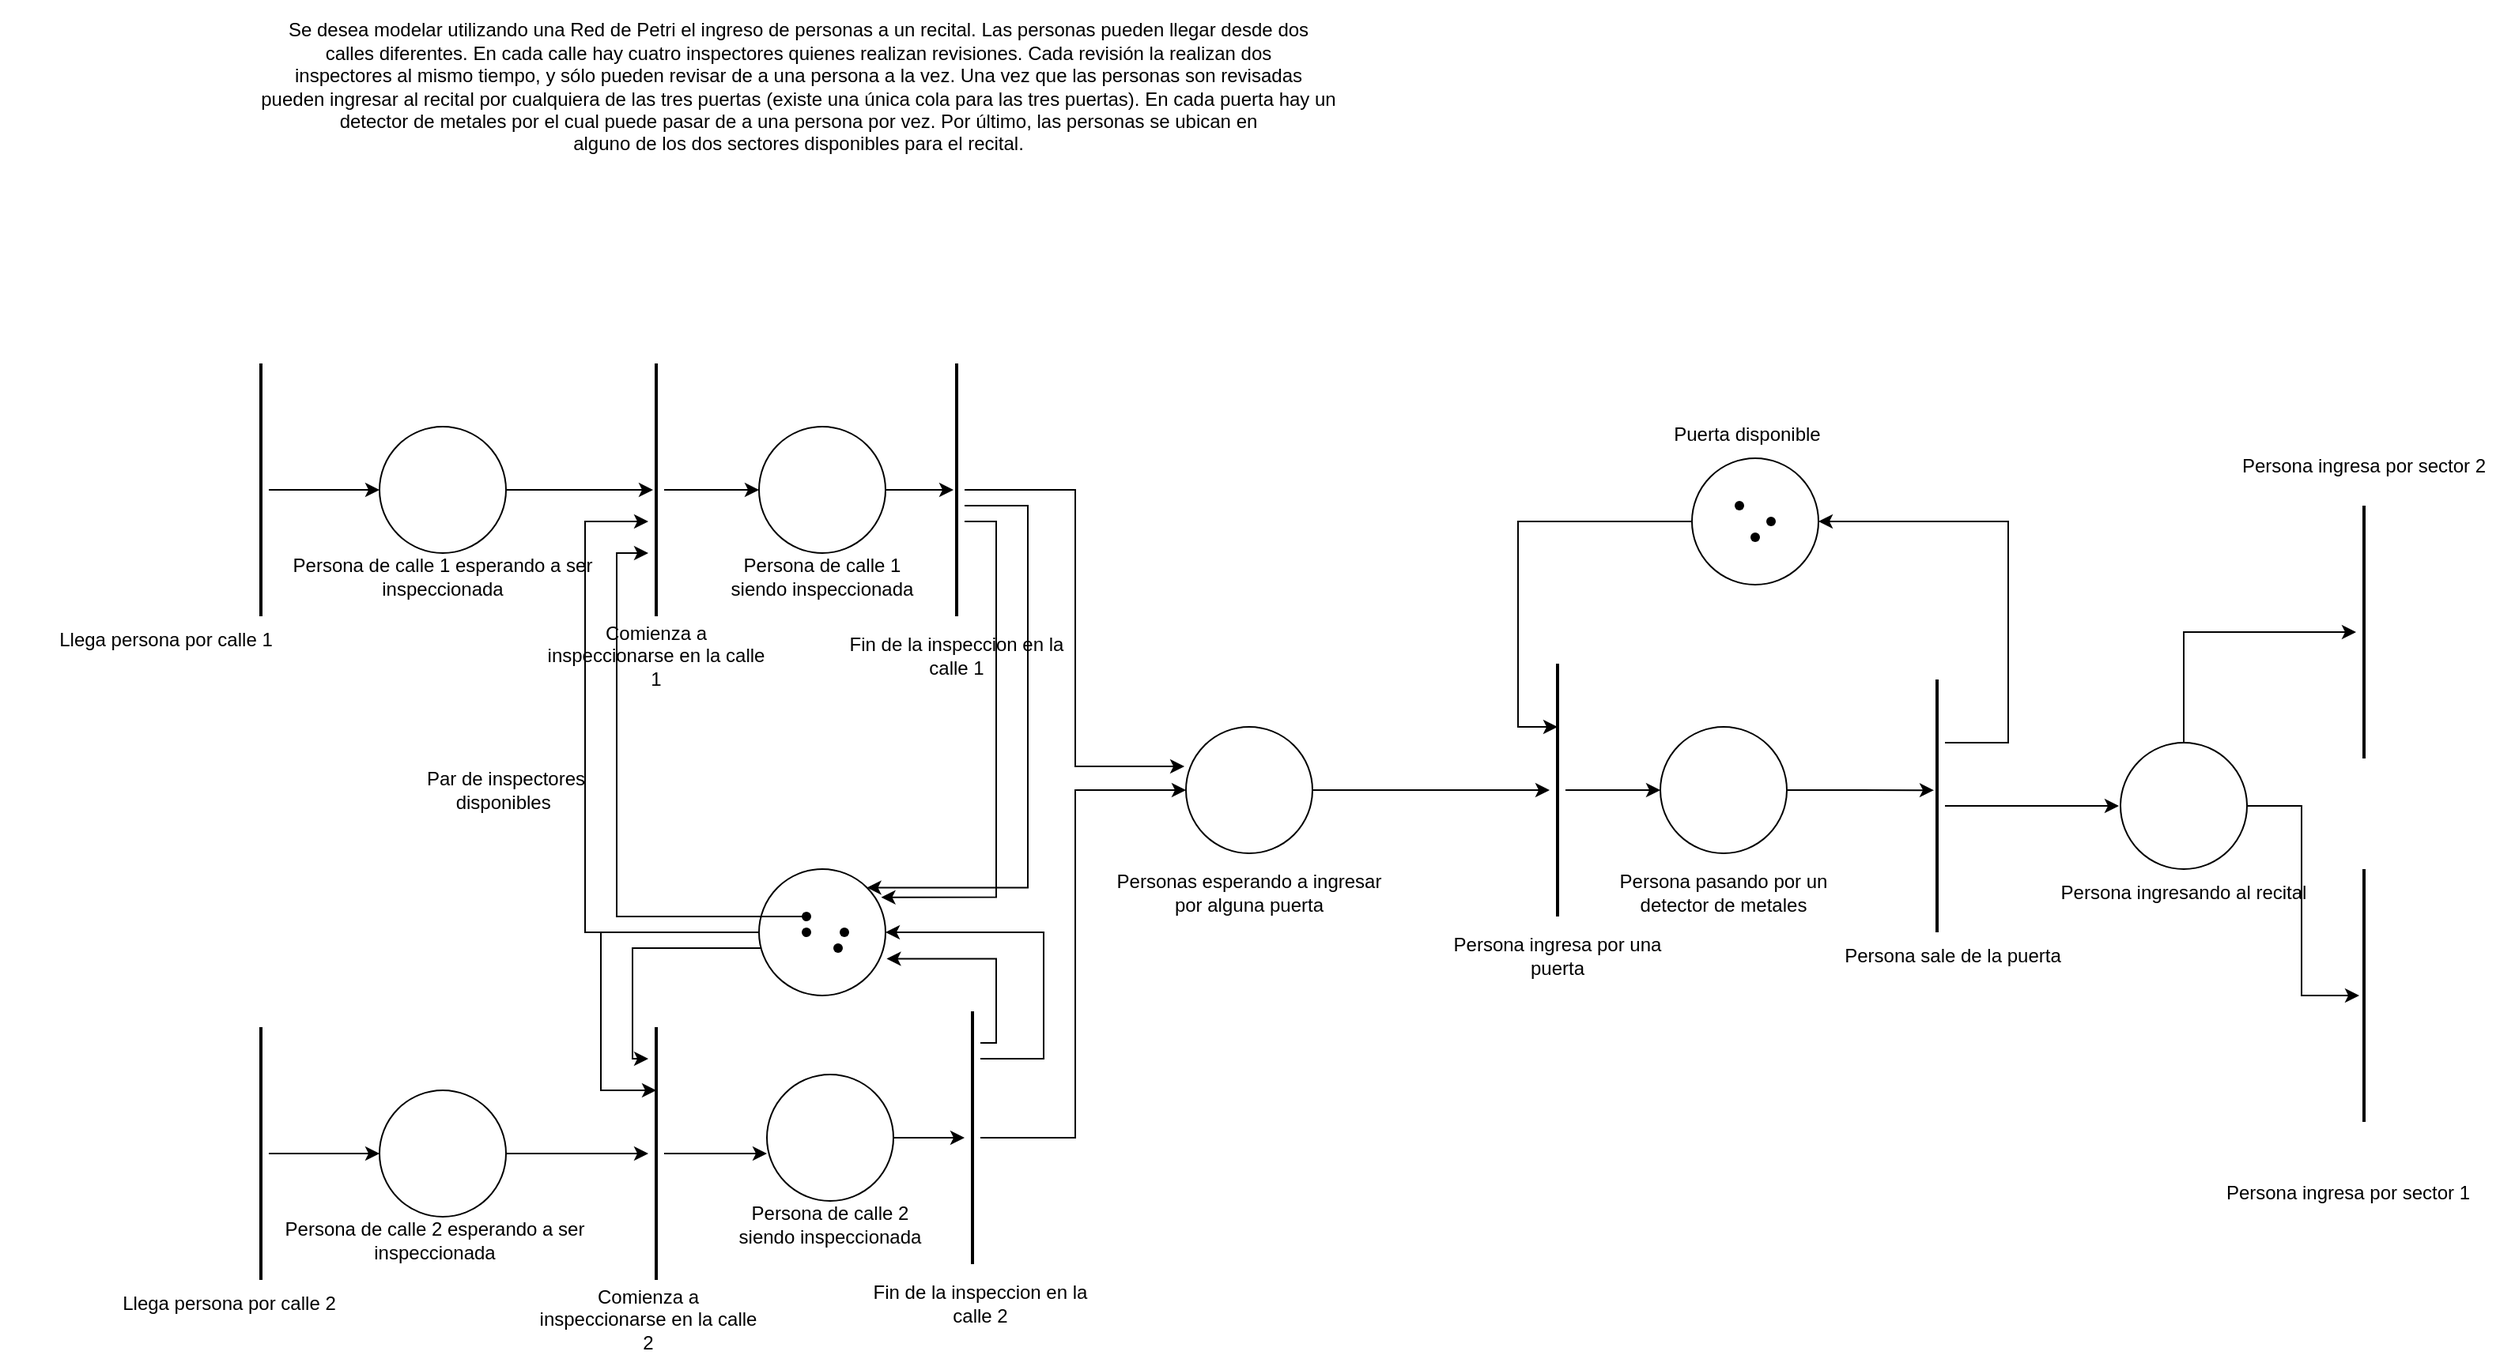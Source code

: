<mxfile version="15.4.0" type="device"><diagram id="Li_eLuzpQjLItS9r6Dea" name="Página-1"><mxGraphModel dx="2153" dy="806" grid="1" gridSize="10" guides="1" tooltips="1" connect="1" arrows="1" fold="1" page="1" pageScale="1" pageWidth="827" pageHeight="1169" math="0" shadow="0"><root><mxCell id="0"/><mxCell id="1" parent="0"/><mxCell id="nPYVZiUt-ljI16mxqIvp-1" value="Se desea modelar utilizando una Red de Petri el ingreso de personas a un recital. Las personas pueden llegar desde dos&lt;br&gt;calles diferentes. En cada calle hay cuatro inspectores quienes realizan revisiones. Cada revisión la realizan dos&lt;br&gt;inspectores al mismo tiempo, y sólo pueden revisar de a una persona a la vez. Una vez que las personas son revisadas&lt;br&gt;pueden ingresar al recital por cualquiera de las tres puertas (existe una única cola para las tres puertas). En cada puerta&amp;nbsp;&lt;span&gt;hay un detector de metales por el cual puede pasar de a una persona por vez. Por último, las personas se ubican en&lt;/span&gt;&lt;div&gt;alguno de los dos sectores disponibles para el recital.&lt;/div&gt;" style="text;html=1;strokeColor=none;fillColor=none;align=center;verticalAlign=middle;whiteSpace=wrap;rounded=0;" parent="1" vertex="1"><mxGeometry x="60" y="50" width="690" height="110" as="geometry"/></mxCell><mxCell id="nPYVZiUt-ljI16mxqIvp-4" style="edgeStyle=orthogonalEdgeStyle;rounded=0;orthogonalLoop=1;jettySize=auto;html=1;entryX=0;entryY=0.5;entryDx=0;entryDy=0;" parent="1" source="nPYVZiUt-ljI16mxqIvp-2" target="nPYVZiUt-ljI16mxqIvp-3" edge="1"><mxGeometry relative="1" as="geometry"/></mxCell><mxCell id="nPYVZiUt-ljI16mxqIvp-2" value="" style="line;strokeWidth=2;direction=south;html=1;" parent="1" vertex="1"><mxGeometry x="60" y="280" width="10" height="160" as="geometry"/></mxCell><mxCell id="nPYVZiUt-ljI16mxqIvp-7" style="edgeStyle=orthogonalEdgeStyle;rounded=0;orthogonalLoop=1;jettySize=auto;html=1;entryX=0.5;entryY=0.7;entryDx=0;entryDy=0;entryPerimeter=0;" parent="1" source="nPYVZiUt-ljI16mxqIvp-3" target="nPYVZiUt-ljI16mxqIvp-6" edge="1"><mxGeometry relative="1" as="geometry"/></mxCell><mxCell id="nPYVZiUt-ljI16mxqIvp-3" value="" style="ellipse;whiteSpace=wrap;html=1;aspect=fixed;" parent="1" vertex="1"><mxGeometry x="140" y="320" width="80" height="80" as="geometry"/></mxCell><mxCell id="nPYVZiUt-ljI16mxqIvp-12" style="edgeStyle=orthogonalEdgeStyle;rounded=0;orthogonalLoop=1;jettySize=auto;html=1;entryX=0.5;entryY=0.7;entryDx=0;entryDy=0;entryPerimeter=0;" parent="1" source="nPYVZiUt-ljI16mxqIvp-5" target="nPYVZiUt-ljI16mxqIvp-11" edge="1"><mxGeometry relative="1" as="geometry"/></mxCell><mxCell id="nPYVZiUt-ljI16mxqIvp-5" value="" style="ellipse;whiteSpace=wrap;html=1;aspect=fixed;" parent="1" vertex="1"><mxGeometry x="380" y="320" width="80" height="80" as="geometry"/></mxCell><mxCell id="nPYVZiUt-ljI16mxqIvp-10" style="edgeStyle=orthogonalEdgeStyle;rounded=0;orthogonalLoop=1;jettySize=auto;html=1;entryX=0;entryY=0.5;entryDx=0;entryDy=0;" parent="1" source="nPYVZiUt-ljI16mxqIvp-6" target="nPYVZiUt-ljI16mxqIvp-5" edge="1"><mxGeometry relative="1" as="geometry"/></mxCell><mxCell id="nPYVZiUt-ljI16mxqIvp-6" value="" style="line;strokeWidth=2;direction=south;html=1;" parent="1" vertex="1"><mxGeometry x="310" y="280" width="10" height="160" as="geometry"/></mxCell><mxCell id="nPYVZiUt-ljI16mxqIvp-47" style="edgeStyle=orthogonalEdgeStyle;rounded=0;orthogonalLoop=1;jettySize=auto;html=1;entryX=-0.012;entryY=0.313;entryDx=0;entryDy=0;entryPerimeter=0;" parent="1" source="nPYVZiUt-ljI16mxqIvp-11" target="nPYVZiUt-ljI16mxqIvp-45" edge="1"><mxGeometry relative="1" as="geometry"/></mxCell><mxCell id="nz5cWIT6AxPgtwuSGqDs-9" style="edgeStyle=orthogonalEdgeStyle;rounded=0;orthogonalLoop=1;jettySize=auto;html=1;entryX=0.966;entryY=0.223;entryDx=0;entryDy=0;entryPerimeter=0;" parent="1" source="nPYVZiUt-ljI16mxqIvp-11" target="nPYVZiUt-ljI16mxqIvp-27" edge="1"><mxGeometry relative="1" as="geometry"><Array as="points"><mxPoint x="530" y="380"/><mxPoint x="530" y="618"/></Array></mxGeometry></mxCell><mxCell id="nz5cWIT6AxPgtwuSGqDs-10" style="edgeStyle=orthogonalEdgeStyle;rounded=0;orthogonalLoop=1;jettySize=auto;html=1;entryX=1;entryY=0;entryDx=0;entryDy=0;" parent="1" source="nPYVZiUt-ljI16mxqIvp-11" target="nPYVZiUt-ljI16mxqIvp-27" edge="1"><mxGeometry relative="1" as="geometry"><Array as="points"><mxPoint x="550" y="370"/><mxPoint x="550" y="612"/></Array></mxGeometry></mxCell><mxCell id="nPYVZiUt-ljI16mxqIvp-11" value="" style="line;strokeWidth=2;direction=south;html=1;" parent="1" vertex="1"><mxGeometry x="500" y="280" width="10" height="160" as="geometry"/></mxCell><mxCell id="nPYVZiUt-ljI16mxqIvp-16" value="Llega persona por calle 1" style="text;html=1;strokeColor=none;fillColor=none;align=center;verticalAlign=middle;whiteSpace=wrap;rounded=0;" parent="1" vertex="1"><mxGeometry x="-100" y="440" width="210" height="30" as="geometry"/></mxCell><mxCell id="nPYVZiUt-ljI16mxqIvp-17" value="Persona de calle 1 esperando a ser inspeccionada" style="text;html=1;strokeColor=none;fillColor=none;align=center;verticalAlign=middle;whiteSpace=wrap;rounded=0;" parent="1" vertex="1"><mxGeometry x="75" y="400" width="210" height="30" as="geometry"/></mxCell><mxCell id="nPYVZiUt-ljI16mxqIvp-18" value="Comienza a inspeccionarse en la calle 1" style="text;html=1;strokeColor=none;fillColor=none;align=center;verticalAlign=middle;whiteSpace=wrap;rounded=0;" parent="1" vertex="1"><mxGeometry x="245" y="450" width="140" height="30" as="geometry"/></mxCell><mxCell id="nPYVZiUt-ljI16mxqIvp-19" value="Persona de calle 1 siendo inspeccionada" style="text;html=1;strokeColor=none;fillColor=none;align=center;verticalAlign=middle;whiteSpace=wrap;rounded=0;" parent="1" vertex="1"><mxGeometry x="350" y="400" width="140" height="30" as="geometry"/></mxCell><mxCell id="nPYVZiUt-ljI16mxqIvp-20" value="Fin de la inspeccion en la calle 1" style="text;html=1;strokeColor=none;fillColor=none;align=center;verticalAlign=middle;whiteSpace=wrap;rounded=0;" parent="1" vertex="1"><mxGeometry x="435" y="450" width="140" height="30" as="geometry"/></mxCell><mxCell id="nPYVZiUt-ljI16mxqIvp-30" style="edgeStyle=orthogonalEdgeStyle;rounded=0;orthogonalLoop=1;jettySize=auto;html=1;entryX=0;entryY=0.5;entryDx=0;entryDy=0;" parent="1" source="nPYVZiUt-ljI16mxqIvp-22" target="nPYVZiUt-ljI16mxqIvp-23" edge="1"><mxGeometry relative="1" as="geometry"/></mxCell><mxCell id="nPYVZiUt-ljI16mxqIvp-22" value="" style="line;strokeWidth=2;direction=south;html=1;" parent="1" vertex="1"><mxGeometry x="60" y="700" width="10" height="160" as="geometry"/></mxCell><mxCell id="nPYVZiUt-ljI16mxqIvp-31" style="edgeStyle=orthogonalEdgeStyle;rounded=0;orthogonalLoop=1;jettySize=auto;html=1;" parent="1" source="nPYVZiUt-ljI16mxqIvp-23" target="nPYVZiUt-ljI16mxqIvp-24" edge="1"><mxGeometry relative="1" as="geometry"/></mxCell><mxCell id="nPYVZiUt-ljI16mxqIvp-23" value="" style="ellipse;whiteSpace=wrap;html=1;aspect=fixed;" parent="1" vertex="1"><mxGeometry x="140" y="740" width="80" height="80" as="geometry"/></mxCell><mxCell id="nPYVZiUt-ljI16mxqIvp-32" style="edgeStyle=orthogonalEdgeStyle;rounded=0;orthogonalLoop=1;jettySize=auto;html=1;entryX=0;entryY=0.625;entryDx=0;entryDy=0;entryPerimeter=0;" parent="1" source="nPYVZiUt-ljI16mxqIvp-24" target="nPYVZiUt-ljI16mxqIvp-25" edge="1"><mxGeometry relative="1" as="geometry"/></mxCell><mxCell id="nPYVZiUt-ljI16mxqIvp-24" value="" style="line;strokeWidth=2;direction=south;html=1;" parent="1" vertex="1"><mxGeometry x="310" y="700" width="10" height="160" as="geometry"/></mxCell><mxCell id="nPYVZiUt-ljI16mxqIvp-34" style="edgeStyle=orthogonalEdgeStyle;rounded=0;orthogonalLoop=1;jettySize=auto;html=1;" parent="1" source="nPYVZiUt-ljI16mxqIvp-25" target="nPYVZiUt-ljI16mxqIvp-26" edge="1"><mxGeometry relative="1" as="geometry"/></mxCell><mxCell id="nPYVZiUt-ljI16mxqIvp-25" value="" style="ellipse;whiteSpace=wrap;html=1;aspect=fixed;" parent="1" vertex="1"><mxGeometry x="385" y="730" width="80" height="80" as="geometry"/></mxCell><mxCell id="nPYVZiUt-ljI16mxqIvp-35" style="edgeStyle=orthogonalEdgeStyle;rounded=0;orthogonalLoop=1;jettySize=auto;html=1;entryX=1;entryY=0.5;entryDx=0;entryDy=0;" parent="1" source="nPYVZiUt-ljI16mxqIvp-26" target="nPYVZiUt-ljI16mxqIvp-27" edge="1"><mxGeometry relative="1" as="geometry"><Array as="points"><mxPoint x="560" y="720"/><mxPoint x="560" y="640"/></Array></mxGeometry></mxCell><mxCell id="nPYVZiUt-ljI16mxqIvp-46" style="edgeStyle=orthogonalEdgeStyle;rounded=0;orthogonalLoop=1;jettySize=auto;html=1;entryX=0;entryY=0.5;entryDx=0;entryDy=0;" parent="1" source="nPYVZiUt-ljI16mxqIvp-26" target="nPYVZiUt-ljI16mxqIvp-45" edge="1"><mxGeometry relative="1" as="geometry"><Array as="points"><mxPoint x="580" y="770"/><mxPoint x="580" y="550"/></Array></mxGeometry></mxCell><mxCell id="nz5cWIT6AxPgtwuSGqDs-6" style="edgeStyle=orthogonalEdgeStyle;rounded=0;orthogonalLoop=1;jettySize=auto;html=1;entryX=1.009;entryY=0.709;entryDx=0;entryDy=0;entryPerimeter=0;" parent="1" source="nPYVZiUt-ljI16mxqIvp-26" target="nPYVZiUt-ljI16mxqIvp-27" edge="1"><mxGeometry relative="1" as="geometry"><Array as="points"><mxPoint x="530" y="710"/><mxPoint x="530" y="657"/></Array></mxGeometry></mxCell><mxCell id="nPYVZiUt-ljI16mxqIvp-26" value="" style="line;strokeWidth=2;direction=south;html=1;" parent="1" vertex="1"><mxGeometry x="510" y="690" width="10" height="160" as="geometry"/></mxCell><mxCell id="nPYVZiUt-ljI16mxqIvp-36" style="edgeStyle=orthogonalEdgeStyle;rounded=0;orthogonalLoop=1;jettySize=auto;html=1;entryX=0.25;entryY=0.5;entryDx=0;entryDy=0;entryPerimeter=0;" parent="1" source="nPYVZiUt-ljI16mxqIvp-27" target="nPYVZiUt-ljI16mxqIvp-24" edge="1"><mxGeometry relative="1" as="geometry"><Array as="points"><mxPoint x="280" y="640"/><mxPoint x="280" y="740"/></Array></mxGeometry></mxCell><mxCell id="nz5cWIT6AxPgtwuSGqDs-5" style="edgeStyle=orthogonalEdgeStyle;rounded=0;orthogonalLoop=1;jettySize=auto;html=1;" parent="1" source="nPYVZiUt-ljI16mxqIvp-27" target="nPYVZiUt-ljI16mxqIvp-24" edge="1"><mxGeometry relative="1" as="geometry"><Array as="points"><mxPoint x="300" y="650"/><mxPoint x="300" y="720"/></Array></mxGeometry></mxCell><mxCell id="nz5cWIT6AxPgtwuSGqDs-7" style="edgeStyle=orthogonalEdgeStyle;rounded=0;orthogonalLoop=1;jettySize=auto;html=1;" parent="1" source="nPYVZiUt-ljI16mxqIvp-27" target="nPYVZiUt-ljI16mxqIvp-6" edge="1"><mxGeometry relative="1" as="geometry"><Array as="points"><mxPoint x="270" y="640"/><mxPoint x="270" y="380"/></Array></mxGeometry></mxCell><mxCell id="nPYVZiUt-ljI16mxqIvp-27" value="" style="ellipse;whiteSpace=wrap;html=1;aspect=fixed;" parent="1" vertex="1"><mxGeometry x="380" y="600" width="80" height="80" as="geometry"/></mxCell><mxCell id="nPYVZiUt-ljI16mxqIvp-28" value="" style="shape=waypoint;sketch=0;fillStyle=solid;size=6;pointerEvents=1;points=[];fillColor=none;resizable=0;rotatable=0;perimeter=centerPerimeter;snapToPoint=1;" parent="1" vertex="1"><mxGeometry x="390" y="620" width="40" height="40" as="geometry"/></mxCell><mxCell id="nPYVZiUt-ljI16mxqIvp-29" value="" style="shape=waypoint;sketch=0;fillStyle=solid;size=6;pointerEvents=1;points=[];fillColor=none;resizable=0;rotatable=0;perimeter=centerPerimeter;snapToPoint=1;" parent="1" vertex="1"><mxGeometry x="410" y="630" width="40" height="40" as="geometry"/></mxCell><mxCell id="nPYVZiUt-ljI16mxqIvp-37" value="Llega persona por calle 2" style="text;html=1;strokeColor=none;fillColor=none;align=center;verticalAlign=middle;whiteSpace=wrap;rounded=0;" parent="1" vertex="1"><mxGeometry x="-60" y="860" width="210" height="30" as="geometry"/></mxCell><mxCell id="nPYVZiUt-ljI16mxqIvp-38" value="Persona de calle 2 esperando a ser inspeccionada" style="text;html=1;strokeColor=none;fillColor=none;align=center;verticalAlign=middle;whiteSpace=wrap;rounded=0;" parent="1" vertex="1"><mxGeometry x="70" y="820" width="210" height="30" as="geometry"/></mxCell><mxCell id="nPYVZiUt-ljI16mxqIvp-39" value="Comienza a inspeccionarse en la calle 2" style="text;html=1;strokeColor=none;fillColor=none;align=center;verticalAlign=middle;whiteSpace=wrap;rounded=0;" parent="1" vertex="1"><mxGeometry x="240" y="870" width="140" height="30" as="geometry"/></mxCell><mxCell id="nPYVZiUt-ljI16mxqIvp-41" value="Persona de calle 2 siendo inspeccionada" style="text;html=1;strokeColor=none;fillColor=none;align=center;verticalAlign=middle;whiteSpace=wrap;rounded=0;" parent="1" vertex="1"><mxGeometry x="355" y="810" width="140" height="30" as="geometry"/></mxCell><mxCell id="nPYVZiUt-ljI16mxqIvp-42" value="Fin de la inspeccion en la calle 2" style="text;html=1;strokeColor=none;fillColor=none;align=center;verticalAlign=middle;whiteSpace=wrap;rounded=0;" parent="1" vertex="1"><mxGeometry x="450" y="860" width="140" height="30" as="geometry"/></mxCell><mxCell id="nPYVZiUt-ljI16mxqIvp-43" value="Par de inspectores disponibles&amp;nbsp;" style="text;html=1;strokeColor=none;fillColor=none;align=center;verticalAlign=middle;whiteSpace=wrap;rounded=0;" parent="1" vertex="1"><mxGeometry x="150" y="535" width="140" height="30" as="geometry"/></mxCell><mxCell id="nPYVZiUt-ljI16mxqIvp-50" style="edgeStyle=orthogonalEdgeStyle;rounded=0;orthogonalLoop=1;jettySize=auto;html=1;" parent="1" source="nPYVZiUt-ljI16mxqIvp-45" target="nPYVZiUt-ljI16mxqIvp-49" edge="1"><mxGeometry relative="1" as="geometry"/></mxCell><mxCell id="nPYVZiUt-ljI16mxqIvp-45" value="" style="ellipse;whiteSpace=wrap;html=1;aspect=fixed;" parent="1" vertex="1"><mxGeometry x="650" y="510" width="80" height="80" as="geometry"/></mxCell><mxCell id="nPYVZiUt-ljI16mxqIvp-48" value="Personas esperando a ingresar por alguna puerta" style="text;html=1;strokeColor=none;fillColor=none;align=center;verticalAlign=middle;whiteSpace=wrap;rounded=0;" parent="1" vertex="1"><mxGeometry x="605" y="600" width="170" height="30" as="geometry"/></mxCell><mxCell id="nPYVZiUt-ljI16mxqIvp-62" style="edgeStyle=orthogonalEdgeStyle;rounded=0;orthogonalLoop=1;jettySize=auto;html=1;entryX=0;entryY=0.5;entryDx=0;entryDy=0;" parent="1" source="nPYVZiUt-ljI16mxqIvp-49" target="nPYVZiUt-ljI16mxqIvp-57" edge="1"><mxGeometry relative="1" as="geometry"/></mxCell><mxCell id="nPYVZiUt-ljI16mxqIvp-49" value="" style="line;strokeWidth=2;direction=south;html=1;" parent="1" vertex="1"><mxGeometry x="880" y="470" width="10" height="160" as="geometry"/></mxCell><mxCell id="nPYVZiUt-ljI16mxqIvp-52" value="Puerta disponible" style="text;html=1;strokeColor=none;fillColor=none;align=center;verticalAlign=middle;whiteSpace=wrap;rounded=0;" parent="1" vertex="1"><mxGeometry x="920" y="310" width="170" height="30" as="geometry"/></mxCell><mxCell id="nPYVZiUt-ljI16mxqIvp-65" style="edgeStyle=orthogonalEdgeStyle;rounded=0;orthogonalLoop=1;jettySize=auto;html=1;entryX=0.25;entryY=0.5;entryDx=0;entryDy=0;entryPerimeter=0;" parent="1" source="nPYVZiUt-ljI16mxqIvp-53" target="nPYVZiUt-ljI16mxqIvp-49" edge="1"><mxGeometry relative="1" as="geometry"><Array as="points"><mxPoint x="860" y="380"/><mxPoint x="860" y="510"/></Array></mxGeometry></mxCell><mxCell id="nPYVZiUt-ljI16mxqIvp-53" value="" style="ellipse;whiteSpace=wrap;html=1;aspect=fixed;" parent="1" vertex="1"><mxGeometry x="970" y="340" width="80" height="80" as="geometry"/></mxCell><mxCell id="nPYVZiUt-ljI16mxqIvp-54" value="" style="shape=waypoint;sketch=0;fillStyle=solid;size=6;pointerEvents=1;points=[];fillColor=none;resizable=0;rotatable=0;perimeter=centerPerimeter;snapToPoint=1;" parent="1" vertex="1"><mxGeometry x="980" y="350" width="40" height="40" as="geometry"/></mxCell><mxCell id="nPYVZiUt-ljI16mxqIvp-55" value="" style="shape=waypoint;sketch=0;fillStyle=solid;size=6;pointerEvents=1;points=[];fillColor=none;resizable=0;rotatable=0;perimeter=centerPerimeter;snapToPoint=1;" parent="1" vertex="1"><mxGeometry x="990" y="370" width="40" height="40" as="geometry"/></mxCell><mxCell id="nPYVZiUt-ljI16mxqIvp-56" value="" style="shape=waypoint;sketch=0;fillStyle=solid;size=6;pointerEvents=1;points=[];fillColor=none;resizable=0;rotatable=0;perimeter=centerPerimeter;snapToPoint=1;" parent="1" vertex="1"><mxGeometry x="1000" y="360" width="40" height="40" as="geometry"/></mxCell><mxCell id="nPYVZiUt-ljI16mxqIvp-63" style="edgeStyle=orthogonalEdgeStyle;rounded=0;orthogonalLoop=1;jettySize=auto;html=1;entryX=0.438;entryY=0.7;entryDx=0;entryDy=0;entryPerimeter=0;" parent="1" source="nPYVZiUt-ljI16mxqIvp-57" target="nPYVZiUt-ljI16mxqIvp-60" edge="1"><mxGeometry relative="1" as="geometry"/></mxCell><mxCell id="nPYVZiUt-ljI16mxqIvp-57" value="" style="ellipse;whiteSpace=wrap;html=1;aspect=fixed;" parent="1" vertex="1"><mxGeometry x="950" y="510" width="80" height="80" as="geometry"/></mxCell><mxCell id="nPYVZiUt-ljI16mxqIvp-58" value="Persona ingresa por una puerta" style="text;html=1;strokeColor=none;fillColor=none;align=center;verticalAlign=middle;whiteSpace=wrap;rounded=0;" parent="1" vertex="1"><mxGeometry x="800" y="640" width="170" height="30" as="geometry"/></mxCell><mxCell id="nPYVZiUt-ljI16mxqIvp-59" value="Persona pasando por un detector de metales" style="text;html=1;strokeColor=none;fillColor=none;align=center;verticalAlign=middle;whiteSpace=wrap;rounded=0;" parent="1" vertex="1"><mxGeometry x="905" y="600" width="170" height="30" as="geometry"/></mxCell><mxCell id="nPYVZiUt-ljI16mxqIvp-64" style="edgeStyle=orthogonalEdgeStyle;rounded=0;orthogonalLoop=1;jettySize=auto;html=1;entryX=1;entryY=0.5;entryDx=0;entryDy=0;" parent="1" source="nPYVZiUt-ljI16mxqIvp-60" target="nPYVZiUt-ljI16mxqIvp-53" edge="1"><mxGeometry relative="1" as="geometry"><Array as="points"><mxPoint x="1170" y="520"/><mxPoint x="1170" y="380"/></Array></mxGeometry></mxCell><mxCell id="nPYVZiUt-ljI16mxqIvp-66" style="edgeStyle=orthogonalEdgeStyle;rounded=0;orthogonalLoop=1;jettySize=auto;html=1;" parent="1" source="nPYVZiUt-ljI16mxqIvp-60" edge="1"><mxGeometry relative="1" as="geometry"><mxPoint x="1240" y="560" as="targetPoint"/></mxGeometry></mxCell><mxCell id="nPYVZiUt-ljI16mxqIvp-60" value="" style="line;strokeWidth=2;direction=south;html=1;" parent="1" vertex="1"><mxGeometry x="1120" y="480" width="10" height="160" as="geometry"/></mxCell><mxCell id="nPYVZiUt-ljI16mxqIvp-61" value="Persona sale de la puerta" style="text;html=1;strokeColor=none;fillColor=none;align=center;verticalAlign=middle;whiteSpace=wrap;rounded=0;" parent="1" vertex="1"><mxGeometry x="1050" y="640" width="170" height="30" as="geometry"/></mxCell><mxCell id="nPYVZiUt-ljI16mxqIvp-71" style="edgeStyle=orthogonalEdgeStyle;rounded=0;orthogonalLoop=1;jettySize=auto;html=1;entryX=0.5;entryY=0.8;entryDx=0;entryDy=0;entryPerimeter=0;" parent="1" source="nPYVZiUt-ljI16mxqIvp-67" target="nPYVZiUt-ljI16mxqIvp-69" edge="1"><mxGeometry relative="1" as="geometry"/></mxCell><mxCell id="P9fdlzucHCPcxy6XZjCM-2" style="edgeStyle=orthogonalEdgeStyle;rounded=0;orthogonalLoop=1;jettySize=auto;html=1;" edge="1" parent="1" source="nPYVZiUt-ljI16mxqIvp-67" target="P9fdlzucHCPcxy6XZjCM-1"><mxGeometry relative="1" as="geometry"><Array as="points"><mxPoint x="1281" y="450"/></Array></mxGeometry></mxCell><mxCell id="nPYVZiUt-ljI16mxqIvp-67" value="" style="ellipse;whiteSpace=wrap;html=1;aspect=fixed;" parent="1" vertex="1"><mxGeometry x="1241" y="520" width="80" height="80" as="geometry"/></mxCell><mxCell id="nPYVZiUt-ljI16mxqIvp-68" value="Persona ingresando al recital" style="text;html=1;strokeColor=none;fillColor=none;align=center;verticalAlign=middle;whiteSpace=wrap;rounded=0;" parent="1" vertex="1"><mxGeometry x="1196" y="600" width="170" height="30" as="geometry"/></mxCell><mxCell id="nPYVZiUt-ljI16mxqIvp-69" value="" style="line;strokeWidth=2;direction=south;html=1;" parent="1" vertex="1"><mxGeometry x="1390" y="600" width="10" height="160" as="geometry"/></mxCell><mxCell id="nPYVZiUt-ljI16mxqIvp-72" value="Persona ingresa por sector 1" style="text;html=1;strokeColor=none;fillColor=none;align=center;verticalAlign=middle;whiteSpace=wrap;rounded=0;" parent="1" vertex="1"><mxGeometry x="1300" y="790" width="170" height="30" as="geometry"/></mxCell><mxCell id="nz5cWIT6AxPgtwuSGqDs-1" value="" style="shape=waypoint;sketch=0;fillStyle=solid;size=6;pointerEvents=1;points=[];fillColor=none;resizable=0;rotatable=0;perimeter=centerPerimeter;snapToPoint=1;" parent="1" vertex="1"><mxGeometry x="414" y="620" width="40" height="40" as="geometry"/></mxCell><mxCell id="nz5cWIT6AxPgtwuSGqDs-8" style="edgeStyle=orthogonalEdgeStyle;rounded=0;orthogonalLoop=1;jettySize=auto;html=1;" parent="1" source="nz5cWIT6AxPgtwuSGqDs-2" target="nPYVZiUt-ljI16mxqIvp-6" edge="1"><mxGeometry relative="1" as="geometry"><Array as="points"><mxPoint x="290" y="630"/><mxPoint x="290" y="400"/></Array></mxGeometry></mxCell><mxCell id="nz5cWIT6AxPgtwuSGqDs-2" value="" style="shape=waypoint;sketch=0;fillStyle=solid;size=6;pointerEvents=1;points=[];fillColor=none;resizable=0;rotatable=0;perimeter=centerPerimeter;snapToPoint=1;" parent="1" vertex="1"><mxGeometry x="390" y="610" width="40" height="40" as="geometry"/></mxCell><mxCell id="P9fdlzucHCPcxy6XZjCM-1" value="" style="line;strokeWidth=2;direction=south;html=1;" vertex="1" parent="1"><mxGeometry x="1390" y="370" width="10" height="160" as="geometry"/></mxCell><mxCell id="P9fdlzucHCPcxy6XZjCM-3" value="Persona ingresa por sector 2" style="text;html=1;strokeColor=none;fillColor=none;align=center;verticalAlign=middle;whiteSpace=wrap;rounded=0;" vertex="1" parent="1"><mxGeometry x="1310" y="330" width="170" height="30" as="geometry"/></mxCell></root></mxGraphModel></diagram></mxfile>